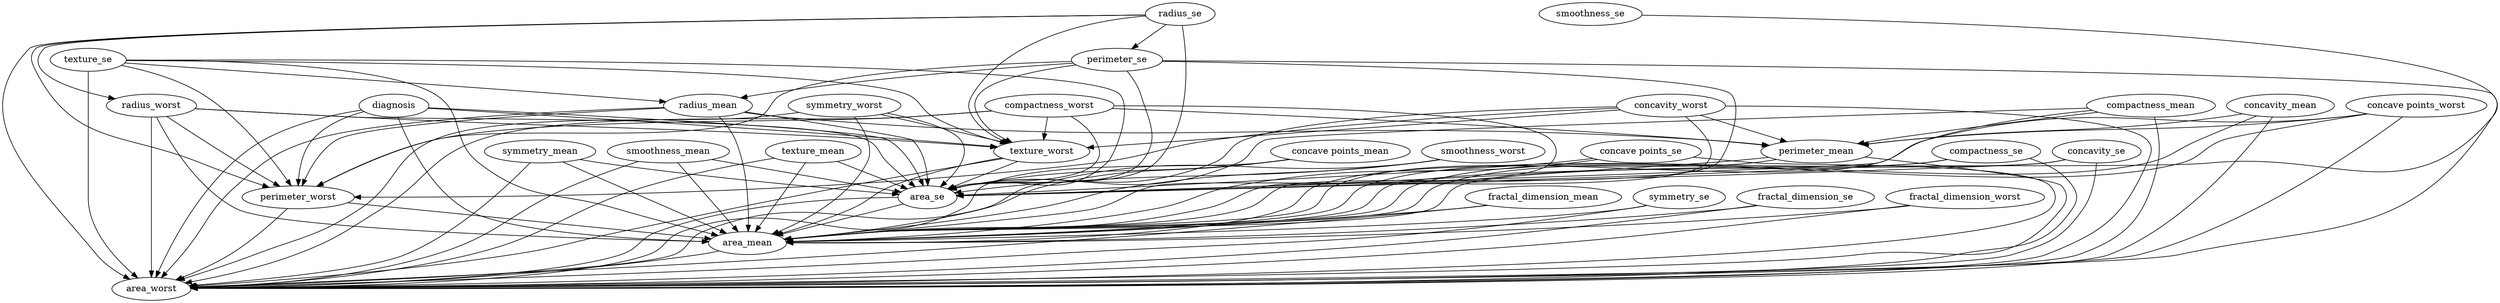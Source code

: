strict digraph  {
diagnosis;
radius_mean;
texture_mean;
perimeter_mean;
area_mean;
smoothness_mean;
compactness_mean;
concavity_mean;
"concave points_mean";
symmetry_mean;
fractal_dimension_mean;
radius_se;
texture_se;
perimeter_se;
area_se;
smoothness_se;
compactness_se;
concavity_se;
"concave points_se";
symmetry_se;
fractal_dimension_se;
radius_worst;
texture_worst;
perimeter_worst;
area_worst;
smoothness_worst;
compactness_worst;
concavity_worst;
"concave points_worst";
symmetry_worst;
fractal_dimension_worst;
diagnosis -> area_mean  [origin=learned, weight="48.09176210364867"];
diagnosis -> area_se  [origin=learned, weight="-3.3136358631299725"];
diagnosis -> texture_worst  [origin=learned, weight="0.9489288604132184"];
diagnosis -> perimeter_worst  [origin=learned, weight="-1.1931432823031622"];
diagnosis -> area_worst  [origin=learned, weight="-45.00195401473036"];
radius_mean -> perimeter_mean  [origin=learned, weight="6.246918028379766"];
radius_mean -> area_mean  [origin=learned, weight="66.82374277577789"];
radius_mean -> area_se  [origin=learned, weight="14.44610278283343"];
radius_mean -> perimeter_worst  [origin=learned, weight="-3.040439874346385"];
radius_mean -> area_worst  [origin=learned, weight="-123.41733478166124"];
texture_mean -> area_mean  [origin=learned, weight="-8.521112763648938"];
texture_mean -> area_se  [origin=learned, weight="-1.5125067639578031"];
texture_mean -> area_worst  [origin=learned, weight="5.626808508968782"];
perimeter_mean -> area_mean  [origin=learned, weight="5.06963832971044"];
perimeter_mean -> area_se  [origin=learned, weight="-1.7475947497003903"];
perimeter_mean -> area_worst  [origin=learned, weight="-5.069315618075802"];
area_mean -> area_worst  [origin=learned, weight="1.096272095977339"];
smoothness_mean -> area_mean  [origin=learned, weight="-12.826064128858157"];
smoothness_mean -> area_se  [origin=learned, weight="1.1511658876084077"];
smoothness_mean -> area_worst  [origin=learned, weight="4.023515285034099"];
compactness_mean -> perimeter_mean  [origin=learned, weight="1.6589802747564026"];
compactness_mean -> area_mean  [origin=learned, weight="-22.934677500308112"];
compactness_mean -> area_se  [origin=learned, weight="-2.510784337223186"];
compactness_mean -> area_worst  [origin=learned, weight="20.39784982504875"];
concavity_mean -> perimeter_mean  [origin=learned, weight="1.6988428431072138"];
concavity_mean -> area_mean  [origin=learned, weight="-11.105054838650391"];
concavity_mean -> area_worst  [origin=learned, weight="17.919604093097018"];
"concave points_mean" -> area_mean  [origin=learned, weight="-3.0181372982964727"];
"concave points_mean" -> area_se  [origin=learned, weight="-1.6334268140114947"];
"concave points_mean" -> area_worst  [origin=learned, weight="8.474672171387075"];
symmetry_mean -> area_mean  [origin=learned, weight="-23.94315466876374"];
symmetry_mean -> area_se  [origin=learned, weight="0.81855003191567"];
symmetry_mean -> area_worst  [origin=learned, weight="8.811942688031698"];
fractal_dimension_mean -> area_mean  [origin=learned, weight="-9.317753341127275"];
fractal_dimension_mean -> area_worst  [origin=learned, weight="3.5787350141495953"];
radius_se -> perimeter_se  [origin=learned, weight="5.684183330370617"];
radius_se -> area_se  [origin=learned, weight="14.099288939212531"];
radius_se -> radius_worst  [origin=learned, weight="1.0488465311758746"];
radius_se -> texture_worst  [origin=learned, weight="-1.9426567917742048"];
radius_se -> perimeter_worst  [origin=learned, weight="-3.2642638923070106"];
radius_se -> area_worst  [origin=learned, weight="-12.440028235157419"];
texture_se -> radius_mean  [origin=learned, weight="1.1695378069507152"];
texture_se -> area_mean  [origin=learned, weight="-32.70458651616799"];
texture_se -> area_se  [origin=learned, weight="-14.041046236186457"];
texture_se -> texture_worst  [origin=learned, weight="5.128772674689044"];
texture_se -> perimeter_worst  [origin=learned, weight="-1.9812872217733721"];
texture_se -> area_worst  [origin=learned, weight="49.06213201734425"];
perimeter_se -> radius_mean  [origin=learned, weight="2.2177202319422666"];
perimeter_se -> area_mean  [origin=learned, weight="24.631791963388693"];
perimeter_se -> area_se  [origin=learned, weight="20.308327683563746"];
perimeter_se -> texture_worst  [origin=learned, weight="-1.7659582824697966"];
perimeter_se -> perimeter_worst  [origin=learned, weight="2.52546130249722"];
perimeter_se -> area_worst  [origin=learned, weight="-52.33483436201581"];
area_se -> area_mean  [origin=learned, weight="2.1288047171035562"];
area_se -> area_worst  [origin=learned, weight="2.2597944727744994"];
smoothness_se -> area_mean  [origin=learned, weight="-1.1590162163279365"];
compactness_se -> area_mean  [origin=learned, weight="-6.794482195545879"];
compactness_se -> area_se  [origin=learned, weight="-1.2020117557347139"];
compactness_se -> area_worst  [origin=learned, weight="6.740589051758806"];
concavity_se -> area_mean  [origin=learned, weight="-7.459066652270226"];
concavity_se -> area_se  [origin=learned, weight="-0.9679281750342542"];
concavity_se -> area_worst  [origin=learned, weight="7.653170055249741"];
"concave points_se" -> area_mean  [origin=learned, weight="-2.8078940251897535"];
"concave points_se" -> area_se  [origin=learned, weight="-0.8110174069243461"];
"concave points_se" -> area_worst  [origin=learned, weight="3.085187625968316"];
symmetry_se -> area_mean  [origin=learned, weight="-2.6994437430931812"];
symmetry_se -> area_worst  [origin=learned, weight="1.1647683689738428"];
fractal_dimension_se -> area_mean  [origin=learned, weight="-1.1978191288495355"];
fractal_dimension_se -> area_worst  [origin=learned, weight="1.0779160941221362"];
radius_worst -> area_mean  [origin=learned, weight="-80.1647341520969"];
radius_worst -> area_se  [origin=learned, weight="-6.296343949864537"];
radius_worst -> texture_worst  [origin=learned, weight="0.9382714290169593"];
radius_worst -> perimeter_worst  [origin=learned, weight="4.275056268918343"];
radius_worst -> area_worst  [origin=learned, weight="112.96571472016207"];
texture_worst -> area_mean  [origin=learned, weight="1.1506316587881575"];
texture_worst -> area_se  [origin=learned, weight="0.9958394932713246"];
texture_worst -> area_worst  [origin=learned, weight="-9.191976953882245"];
perimeter_worst -> area_mean  [origin=learned, weight="5.652025013320979"];
perimeter_worst -> area_worst  [origin=learned, weight="6.252531487232295"];
smoothness_worst -> area_mean  [origin=learned, weight="-14.841759254366917"];
smoothness_worst -> area_se  [origin=learned, weight="2.2294869174449095"];
smoothness_worst -> area_worst  [origin=learned, weight="1.4463633709370354"];
compactness_worst -> perimeter_mean  [origin=learned, weight="2.432018690033008"];
compactness_worst -> area_mean  [origin=learned, weight="-27.979528904884035"];
compactness_worst -> area_se  [origin=learned, weight="1.5508915479640115"];
compactness_worst -> texture_worst  [origin=learned, weight="1.513895728943294"];
compactness_worst -> perimeter_worst  [origin=learned, weight="3.237381906966605"];
compactness_worst -> area_worst  [origin=learned, weight="7.782925216892878"];
concavity_worst -> perimeter_mean  [origin=learned, weight="2.967526439812826"];
concavity_worst -> area_mean  [origin=learned, weight="-24.23566125096366"];
concavity_worst -> area_se  [origin=learned, weight="2.7678009179506695"];
concavity_worst -> texture_worst  [origin=learned, weight="1.844552280303452"];
concavity_worst -> perimeter_worst  [origin=learned, weight="2.529891902988038"];
concavity_worst -> area_worst  [origin=learned, weight="18.906974623769493"];
"concave points_worst" -> perimeter_mean  [origin=learned, weight="0.8751529519364484"];
"concave points_worst" -> area_mean  [origin=learned, weight="-5.66996692076252"];
"concave points_worst" -> area_se  [origin=learned, weight="-1.2703702293073842"];
"concave points_worst" -> area_worst  [origin=learned, weight="4.777114740666238"];
symmetry_worst -> area_mean  [origin=learned, weight="-24.714916446002785"];
symmetry_worst -> area_se  [origin=learned, weight="2.575562664509969"];
symmetry_worst -> texture_worst  [origin=learned, weight="1.0049201728462243"];
symmetry_worst -> area_worst  [origin=learned, weight="-5.589880404820234"];
fractal_dimension_worst -> area_mean  [origin=learned, weight="-11.652288066394387"];
fractal_dimension_worst -> area_worst  [origin=learned, weight="2.9973024686466756"];
}
